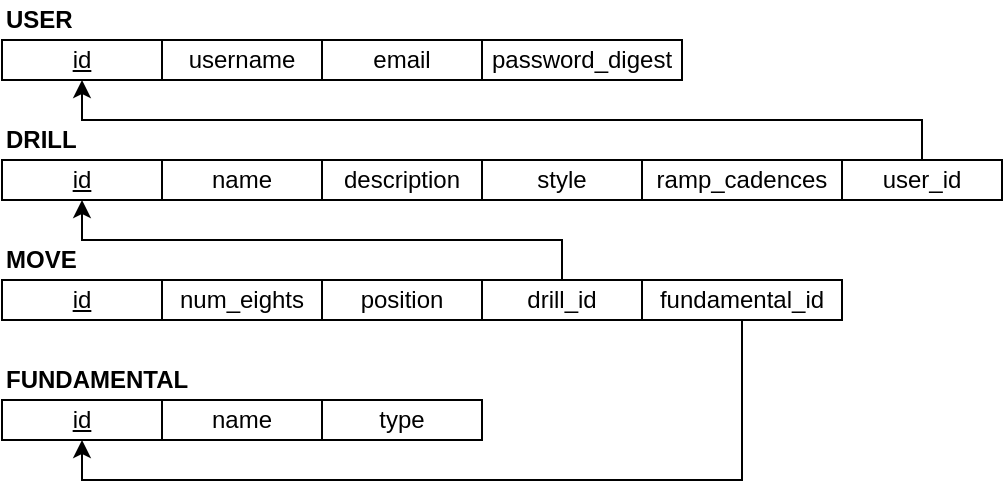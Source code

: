<mxfile version="19.0.0" type="device"><diagram id="JTQ6YhpvABcc5faQiaoN" name="Page-1"><mxGraphModel dx="1635" dy="866" grid="1" gridSize="10" guides="1" tooltips="1" connect="1" arrows="1" fold="1" page="1" pageScale="1" pageWidth="850" pageHeight="1100" math="0" shadow="0"><root><mxCell id="0"/><mxCell id="1" parent="0"/><mxCell id="7EbCagYxskZHhdgle901-1" value="&lt;b&gt;USER&lt;/b&gt;" style="text;html=1;strokeColor=none;fillColor=none;align=left;verticalAlign=middle;whiteSpace=wrap;rounded=0;" parent="1" vertex="1"><mxGeometry x="40" y="40" width="80" height="20" as="geometry"/></mxCell><mxCell id="7EbCagYxskZHhdgle901-2" value="&lt;u&gt;id&lt;/u&gt;" style="rounded=0;whiteSpace=wrap;html=1;" parent="1" vertex="1"><mxGeometry x="40" y="60" width="80" height="20" as="geometry"/></mxCell><mxCell id="7EbCagYxskZHhdgle901-3" value="username" style="rounded=0;whiteSpace=wrap;html=1;" parent="1" vertex="1"><mxGeometry x="120" y="60" width="80" height="20" as="geometry"/></mxCell><mxCell id="7EbCagYxskZHhdgle901-4" value="email" style="rounded=0;whiteSpace=wrap;html=1;" parent="1" vertex="1"><mxGeometry x="200" y="60" width="80" height="20" as="geometry"/></mxCell><mxCell id="7EbCagYxskZHhdgle901-5" value="password_digest" style="rounded=0;whiteSpace=wrap;html=1;" parent="1" vertex="1"><mxGeometry x="280" y="60" width="100" height="20" as="geometry"/></mxCell><mxCell id="7EbCagYxskZHhdgle901-6" value="&lt;b&gt;DRILL&lt;/b&gt;" style="text;html=1;strokeColor=none;fillColor=none;align=left;verticalAlign=middle;whiteSpace=wrap;rounded=0;" parent="1" vertex="1"><mxGeometry x="40" y="100" width="80" height="20" as="geometry"/></mxCell><mxCell id="7EbCagYxskZHhdgle901-7" value="&lt;u&gt;id&lt;/u&gt;" style="rounded=0;whiteSpace=wrap;html=1;" parent="1" vertex="1"><mxGeometry x="40" y="120" width="80" height="20" as="geometry"/></mxCell><mxCell id="7EbCagYxskZHhdgle901-8" value="name" style="rounded=0;whiteSpace=wrap;html=1;" parent="1" vertex="1"><mxGeometry x="120" y="120" width="80" height="20" as="geometry"/></mxCell><mxCell id="7EbCagYxskZHhdgle901-9" value="style" style="rounded=0;whiteSpace=wrap;html=1;" parent="1" vertex="1"><mxGeometry x="280" y="120" width="80" height="20" as="geometry"/></mxCell><mxCell id="7EbCagYxskZHhdgle901-10" value="ramp_cadences" style="rounded=0;whiteSpace=wrap;html=1;" parent="1" vertex="1"><mxGeometry x="360" y="120" width="100" height="20" as="geometry"/></mxCell><mxCell id="7EbCagYxskZHhdgle901-12" style="edgeStyle=orthogonalEdgeStyle;rounded=0;orthogonalLoop=1;jettySize=auto;html=1;exitX=0.5;exitY=0;exitDx=0;exitDy=0;entryX=0.5;entryY=1;entryDx=0;entryDy=0;" parent="1" source="7EbCagYxskZHhdgle901-11" target="7EbCagYxskZHhdgle901-2" edge="1"><mxGeometry relative="1" as="geometry"/></mxCell><mxCell id="7EbCagYxskZHhdgle901-11" value="user_id" style="rounded=0;whiteSpace=wrap;html=1;" parent="1" vertex="1"><mxGeometry x="460" y="120" width="80" height="20" as="geometry"/></mxCell><mxCell id="7EbCagYxskZHhdgle901-13" value="&lt;b&gt;MOVE&lt;/b&gt;" style="text;html=1;strokeColor=none;fillColor=none;align=left;verticalAlign=middle;whiteSpace=wrap;rounded=0;" parent="1" vertex="1"><mxGeometry x="40" y="160" width="80" height="20" as="geometry"/></mxCell><mxCell id="7EbCagYxskZHhdgle901-14" value="&lt;u&gt;id&lt;/u&gt;" style="rounded=0;whiteSpace=wrap;html=1;" parent="1" vertex="1"><mxGeometry x="40" y="180" width="80" height="20" as="geometry"/></mxCell><mxCell id="7EbCagYxskZHhdgle901-15" value="num_eights" style="rounded=0;whiteSpace=wrap;html=1;" parent="1" vertex="1"><mxGeometry x="120" y="180" width="80" height="20" as="geometry"/></mxCell><mxCell id="7EbCagYxskZHhdgle901-16" value="position" style="rounded=0;whiteSpace=wrap;html=1;" parent="1" vertex="1"><mxGeometry x="200" y="180" width="80" height="20" as="geometry"/></mxCell><mxCell id="7EbCagYxskZHhdgle901-18" style="edgeStyle=orthogonalEdgeStyle;rounded=0;orthogonalLoop=1;jettySize=auto;html=1;exitX=0.5;exitY=0;exitDx=0;exitDy=0;entryX=0.5;entryY=1;entryDx=0;entryDy=0;" parent="1" source="7EbCagYxskZHhdgle901-17" target="7EbCagYxskZHhdgle901-7" edge="1"><mxGeometry relative="1" as="geometry"/></mxCell><mxCell id="7EbCagYxskZHhdgle901-17" value="drill_id" style="rounded=0;whiteSpace=wrap;html=1;" parent="1" vertex="1"><mxGeometry x="280" y="180" width="80" height="20" as="geometry"/></mxCell><mxCell id="7EbCagYxskZHhdgle901-24" style="edgeStyle=orthogonalEdgeStyle;rounded=0;orthogonalLoop=1;jettySize=auto;html=1;exitX=0.5;exitY=1;exitDx=0;exitDy=0;entryX=0.5;entryY=1;entryDx=0;entryDy=0;" parent="1" source="7EbCagYxskZHhdgle901-19" target="7EbCagYxskZHhdgle901-21" edge="1"><mxGeometry relative="1" as="geometry"/></mxCell><mxCell id="7EbCagYxskZHhdgle901-19" value="fundamental_id" style="rounded=0;whiteSpace=wrap;html=1;" parent="1" vertex="1"><mxGeometry x="360" y="180" width="100" height="20" as="geometry"/></mxCell><mxCell id="7EbCagYxskZHhdgle901-20" value="&lt;b&gt;FUNDAMENTAL&lt;/b&gt;" style="text;html=1;strokeColor=none;fillColor=none;align=left;verticalAlign=middle;whiteSpace=wrap;rounded=0;" parent="1" vertex="1"><mxGeometry x="40" y="220" width="80" height="20" as="geometry"/></mxCell><mxCell id="7EbCagYxskZHhdgle901-21" value="&lt;u&gt;id&lt;/u&gt;" style="rounded=0;whiteSpace=wrap;html=1;" parent="1" vertex="1"><mxGeometry x="40" y="240" width="80" height="20" as="geometry"/></mxCell><mxCell id="7EbCagYxskZHhdgle901-22" value="name" style="rounded=0;whiteSpace=wrap;html=1;" parent="1" vertex="1"><mxGeometry x="120" y="240" width="80" height="20" as="geometry"/></mxCell><mxCell id="7EbCagYxskZHhdgle901-23" value="type" style="rounded=0;whiteSpace=wrap;html=1;" parent="1" vertex="1"><mxGeometry x="200" y="240" width="80" height="20" as="geometry"/></mxCell><mxCell id="Oy--sBWExmfax9CuVdKc-1" value="description" style="rounded=0;whiteSpace=wrap;html=1;" parent="1" vertex="1"><mxGeometry x="200" y="120" width="80" height="20" as="geometry"/></mxCell></root></mxGraphModel></diagram></mxfile>